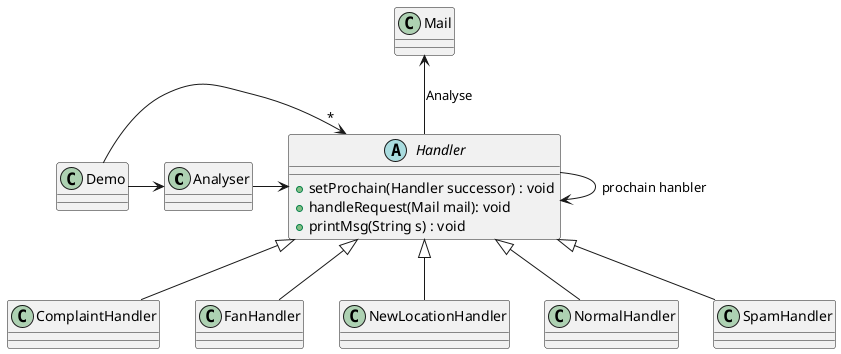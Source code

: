 
@startuml Diagramme de classe
skinparam style strict

class Analyser
class ComplaintHandler extends Handler
class Demo 
class FanHandler extends Handler
abstract class Handler{
  	+setProchain(Handler successor) : void
	  +handleRequest(Mail mail): void
	  +printMsg(String s) : void
}
class Mail 
class NewLocationHandler extends Handler
class NormalHandler extends Handler
class SpamHandler extends Handler

Demo -> "*" Handler
Handler -up-> Mail: Analyse
Analyser -> Handler
Demo -> Analyser
Handler -down-> Handler: prochain hanbler
@enduml